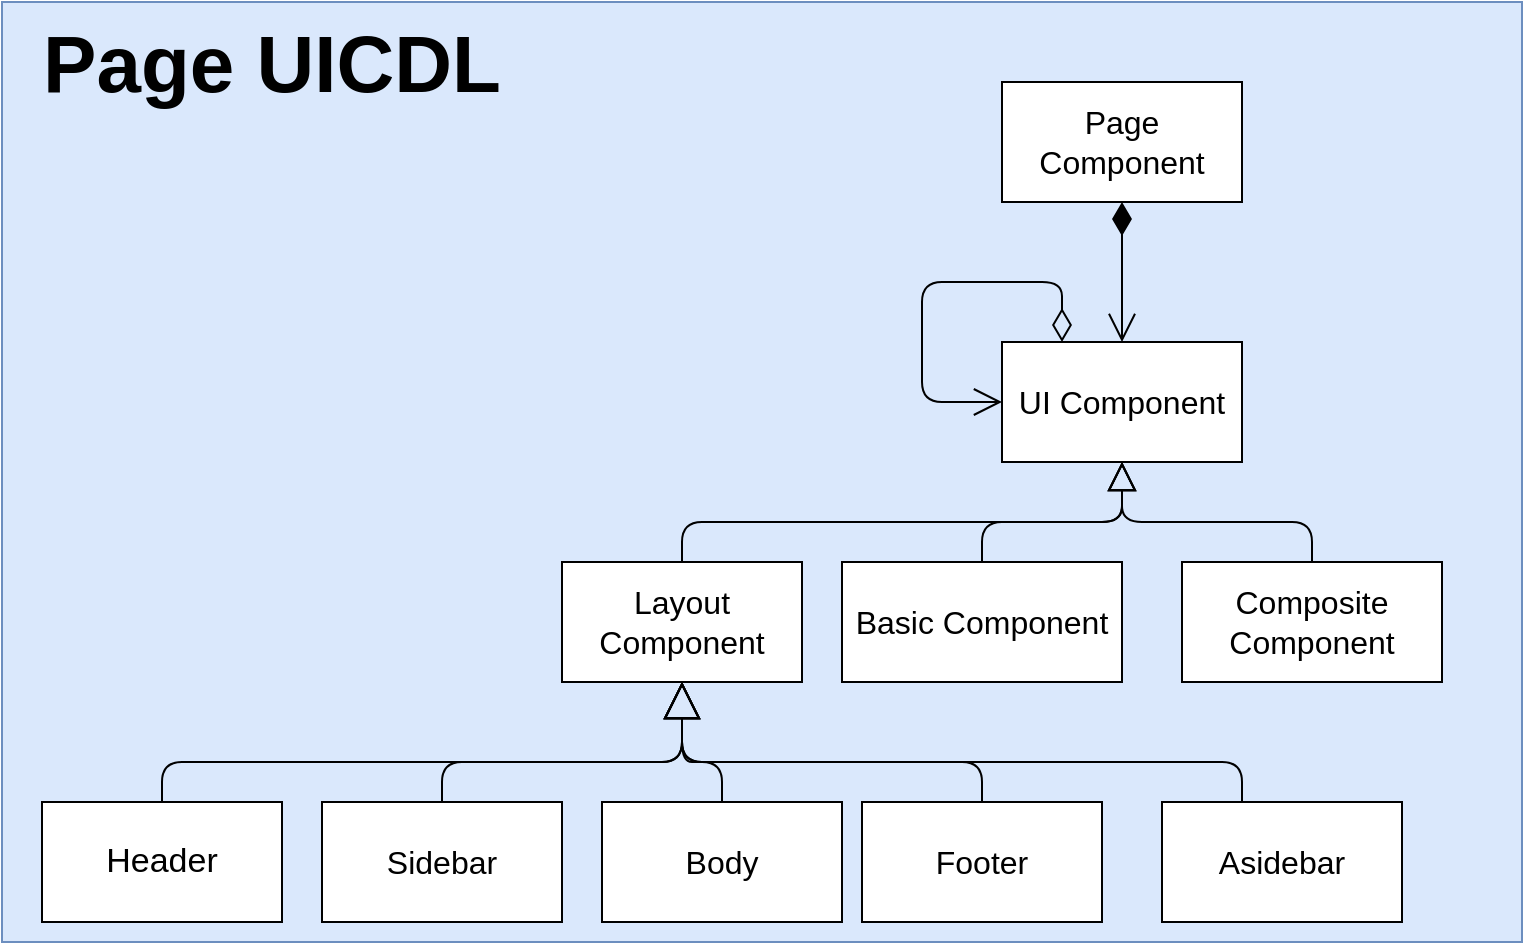 <mxfile version="13.6.5">
    <diagram id="-Wbbq1-TZDupjahNOdc_" name="Page-1">
        <mxGraphModel dx="1060" dy="5612" grid="1" gridSize="10" guides="1" tooltips="1" connect="1" arrows="1" fold="1" page="1" pageScale="1" pageWidth="3300" pageHeight="4681" math="0" shadow="0">
            <root>
                <mxCell id="0"/>
                <mxCell id="1" parent="0"/>
                <mxCell id="33" value="" style="rounded=0;whiteSpace=wrap;html=1;fillColor=#dae8fc;strokeColor=#6c8ebf;" vertex="1" parent="1">
                    <mxGeometry x="150" y="-100" width="760" height="470" as="geometry"/>
                </mxCell>
                <mxCell id="2" value="&lt;font style=&quot;font-size: 16px&quot;&gt;Page Component&lt;/font&gt;" style="rounded=0;whiteSpace=wrap;html=1;" vertex="1" parent="1">
                    <mxGeometry x="650" y="-60" width="120" height="60" as="geometry"/>
                </mxCell>
                <mxCell id="3" value="&lt;font style=&quot;font-size: 16px&quot;&gt;Layout Component&lt;/font&gt;" style="rounded=0;whiteSpace=wrap;html=1;" vertex="1" parent="1">
                    <mxGeometry x="430" y="180" width="120" height="60" as="geometry"/>
                </mxCell>
                <mxCell id="4" value="&lt;font style=&quot;font-size: 17px&quot;&gt;Header&lt;/font&gt;" style="rounded=0;whiteSpace=wrap;html=1;" vertex="1" parent="1">
                    <mxGeometry x="170" y="300" width="120" height="60" as="geometry"/>
                </mxCell>
                <mxCell id="5" value="&lt;font style=&quot;font-size: 16px&quot;&gt;Asidebar&lt;/font&gt;" style="rounded=0;whiteSpace=wrap;html=1;" vertex="1" parent="1">
                    <mxGeometry x="730" y="300" width="120" height="60" as="geometry"/>
                </mxCell>
                <mxCell id="6" value="&lt;font style=&quot;font-size: 16px&quot;&gt;Footer&lt;/font&gt;" style="rounded=0;whiteSpace=wrap;html=1;" vertex="1" parent="1">
                    <mxGeometry x="580" y="300" width="120" height="60" as="geometry"/>
                </mxCell>
                <mxCell id="7" value="&lt;font style=&quot;font-size: 16px&quot;&gt;Sidebar&lt;/font&gt;" style="rounded=0;whiteSpace=wrap;html=1;" vertex="1" parent="1">
                    <mxGeometry x="310" y="300" width="120" height="60" as="geometry"/>
                </mxCell>
                <mxCell id="8" value="&lt;font style=&quot;font-size: 16px&quot;&gt;UI Component&lt;/font&gt;" style="rounded=0;whiteSpace=wrap;html=1;" vertex="1" parent="1">
                    <mxGeometry x="650" y="70" width="120" height="60" as="geometry"/>
                </mxCell>
                <mxCell id="9" value="&lt;font style=&quot;font-size: 16px&quot;&gt;Basic Component&lt;/font&gt;" style="rounded=0;whiteSpace=wrap;html=1;" vertex="1" parent="1">
                    <mxGeometry x="570" y="180" width="140" height="60" as="geometry"/>
                </mxCell>
                <mxCell id="10" value="&lt;font style=&quot;font-size: 16px&quot;&gt;Composite Component&lt;/font&gt;" style="rounded=0;whiteSpace=wrap;html=1;" vertex="1" parent="1">
                    <mxGeometry x="740" y="180" width="130" height="60" as="geometry"/>
                </mxCell>
                <mxCell id="12" value="&lt;font style=&quot;font-size: 16px&quot;&gt;Body&lt;/font&gt;" style="rounded=0;whiteSpace=wrap;html=1;" vertex="1" parent="1">
                    <mxGeometry x="450" y="300" width="120" height="60" as="geometry"/>
                </mxCell>
                <mxCell id="13" value="" style="endArrow=block;endFill=0;endSize=12;html=1;exitX=0.5;exitY=0;exitDx=0;exitDy=0;entryX=0.5;entryY=1;entryDx=0;entryDy=0;" edge="1" parent="1" source="9" target="8">
                    <mxGeometry width="160" relative="1" as="geometry">
                        <mxPoint x="590" y="50" as="sourcePoint"/>
                        <mxPoint x="750" y="50" as="targetPoint"/>
                        <Array as="points">
                            <mxPoint x="640" y="160"/>
                            <mxPoint x="710" y="160"/>
                        </Array>
                    </mxGeometry>
                </mxCell>
                <mxCell id="14" value="" style="endArrow=block;endFill=0;endSize=12;html=1;entryX=0.5;entryY=1;entryDx=0;entryDy=0;exitX=0.5;exitY=0;exitDx=0;exitDy=0;" edge="1" parent="1" source="10" target="8">
                    <mxGeometry width="160" relative="1" as="geometry">
                        <mxPoint x="590" y="180" as="sourcePoint"/>
                        <mxPoint x="750" y="180" as="targetPoint"/>
                        <Array as="points">
                            <mxPoint x="805" y="160"/>
                            <mxPoint x="710" y="160"/>
                        </Array>
                    </mxGeometry>
                </mxCell>
                <mxCell id="16" value="1" style="endArrow=open;html=1;endSize=12;startArrow=diamondThin;startSize=14;startFill=0;edgeStyle=orthogonalEdgeStyle;align=left;verticalAlign=bottom;entryX=0;entryY=0.5;entryDx=0;entryDy=0;noLabel=1;fontColor=none;exitX=0.25;exitY=0;exitDx=0;exitDy=0;" edge="1" parent="1" source="8" target="8">
                    <mxGeometry x="-1" y="3" relative="1" as="geometry">
                        <mxPoint x="710" y="70" as="sourcePoint"/>
                        <mxPoint x="750" y="180" as="targetPoint"/>
                        <Array as="points">
                            <mxPoint x="680" y="40"/>
                            <mxPoint x="610" y="40"/>
                            <mxPoint x="610" y="100"/>
                        </Array>
                    </mxGeometry>
                </mxCell>
                <mxCell id="22" value="Extends" style="endArrow=block;endSize=16;endFill=0;html=1;exitX=0.5;exitY=0;exitDx=0;exitDy=0;entryX=0.5;entryY=1;entryDx=0;entryDy=0;noLabel=1;fontColor=none;" edge="1" parent="1" source="4" target="3">
                    <mxGeometry width="160" relative="1" as="geometry">
                        <mxPoint x="490" y="370" as="sourcePoint"/>
                        <mxPoint x="650" y="370" as="targetPoint"/>
                        <Array as="points">
                            <mxPoint x="230" y="280"/>
                            <mxPoint x="490" y="280"/>
                        </Array>
                    </mxGeometry>
                </mxCell>
                <mxCell id="23" value="Extends" style="endArrow=block;endSize=16;endFill=0;html=1;exitX=0.5;exitY=0;exitDx=0;exitDy=0;entryX=0.5;entryY=1;entryDx=0;entryDy=0;noLabel=1;fontColor=none;" edge="1" parent="1" source="7" target="3">
                    <mxGeometry width="160" relative="1" as="geometry">
                        <mxPoint x="240" y="310" as="sourcePoint"/>
                        <mxPoint x="500" y="250" as="targetPoint"/>
                        <Array as="points">
                            <mxPoint x="370" y="280"/>
                            <mxPoint x="490" y="280"/>
                        </Array>
                    </mxGeometry>
                </mxCell>
                <mxCell id="24" value="Extends" style="endArrow=block;endSize=16;endFill=0;html=1;exitX=0.5;exitY=0;exitDx=0;exitDy=0;entryX=0.5;entryY=1;entryDx=0;entryDy=0;noLabel=1;fontColor=none;" edge="1" parent="1" source="6" target="3">
                    <mxGeometry width="160" relative="1" as="geometry">
                        <mxPoint x="380" y="310" as="sourcePoint"/>
                        <mxPoint x="500" y="250" as="targetPoint"/>
                        <Array as="points">
                            <mxPoint x="640" y="280"/>
                            <mxPoint x="490" y="280"/>
                        </Array>
                    </mxGeometry>
                </mxCell>
                <mxCell id="25" value="Extends" style="endArrow=block;endSize=16;endFill=0;html=1;exitX=0.5;exitY=0;exitDx=0;exitDy=0;entryX=0.5;entryY=1;entryDx=0;entryDy=0;noLabel=1;fontColor=none;" edge="1" parent="1" target="3">
                    <mxGeometry width="160" relative="1" as="geometry">
                        <mxPoint x="770" y="300" as="sourcePoint"/>
                        <mxPoint x="500" y="250" as="targetPoint"/>
                        <Array as="points">
                            <mxPoint x="770" y="280"/>
                            <mxPoint x="490" y="280"/>
                        </Array>
                    </mxGeometry>
                </mxCell>
                <mxCell id="26" value="Extends" style="endArrow=block;endSize=16;endFill=0;html=1;exitX=0.5;exitY=0;exitDx=0;exitDy=0;noLabel=1;fontColor=none;" edge="1" parent="1" source="12">
                    <mxGeometry width="160" relative="1" as="geometry">
                        <mxPoint x="490" y="450" as="sourcePoint"/>
                        <mxPoint x="490" y="240" as="targetPoint"/>
                        <Array as="points">
                            <mxPoint x="510" y="280"/>
                            <mxPoint x="490" y="280"/>
                        </Array>
                    </mxGeometry>
                </mxCell>
                <mxCell id="27" value="1" style="endArrow=open;html=1;endSize=12;startArrow=diamondThin;startSize=14;startFill=1;edgeStyle=orthogonalEdgeStyle;align=left;verticalAlign=bottom;exitX=0.5;exitY=1;exitDx=0;exitDy=0;entryX=0.5;entryY=0;entryDx=0;entryDy=0;noLabel=1;fontColor=none;" edge="1" parent="1" source="2" target="8">
                    <mxGeometry x="-1" y="3" relative="1" as="geometry">
                        <mxPoint x="450" y="450" as="sourcePoint"/>
                        <mxPoint x="610" y="450" as="targetPoint"/>
                    </mxGeometry>
                </mxCell>
                <mxCell id="29" value="&lt;font style=&quot;font-size: 40px&quot;&gt;Page UICDL&lt;/font&gt;" style="text;html=1;strokeColor=none;fillColor=none;align=center;verticalAlign=middle;whiteSpace=wrap;rounded=0;fontColor=none;fontStyle=1" vertex="1" parent="1">
                    <mxGeometry x="160" y="-80" width="250" height="20" as="geometry"/>
                </mxCell>
                <mxCell id="32" value="" style="endArrow=block;endFill=0;endSize=12;html=1;exitX=0.5;exitY=0;exitDx=0;exitDy=0;" edge="1" parent="1" source="3">
                    <mxGeometry width="160" relative="1" as="geometry">
                        <mxPoint x="650" y="190" as="sourcePoint"/>
                        <mxPoint x="710" y="130" as="targetPoint"/>
                        <Array as="points">
                            <mxPoint x="490" y="160"/>
                            <mxPoint x="710" y="160"/>
                        </Array>
                    </mxGeometry>
                </mxCell>
            </root>
        </mxGraphModel>
    </diagram>
</mxfile>